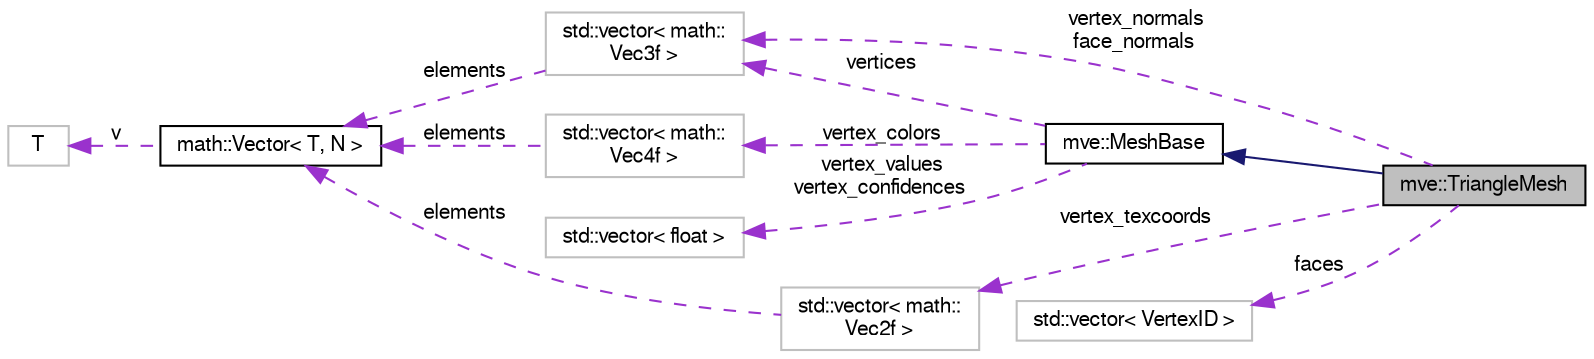 digraph "mve::TriangleMesh"
{
  edge [fontname="FreeSans",fontsize="10",labelfontname="FreeSans",labelfontsize="10"];
  node [fontname="FreeSans",fontsize="10",shape=record];
  rankdir="LR";
  Node0 [label="mve::TriangleMesh",height=0.2,width=0.4,color="black", fillcolor="grey75", style="filled", fontcolor="black"];
  Node1 -> Node0 [dir="back",color="midnightblue",fontsize="10",style="solid",fontname="FreeSans"];
  Node1 [label="mve::MeshBase",height=0.2,width=0.4,color="black", fillcolor="white", style="filled",URL="$classmve_1_1_mesh_base.html",tooltip="Base class for meshes. "];
  Node2 -> Node1 [dir="back",color="darkorchid3",fontsize="10",style="dashed",label=" vertex_colors" ,fontname="FreeSans"];
  Node2 [label="std::vector\< math::\lVec4f \>",height=0.2,width=0.4,color="grey75", fillcolor="white", style="filled"];
  Node3 -> Node2 [dir="back",color="darkorchid3",fontsize="10",style="dashed",label=" elements" ,fontname="FreeSans"];
  Node3 [label="math::Vector\< T, N \>",height=0.2,width=0.4,color="black", fillcolor="white", style="filled",URL="$classmath_1_1_vector.html",tooltip="Vector class for arbitrary dimensions and types. "];
  Node4 -> Node3 [dir="back",color="darkorchid3",fontsize="10",style="dashed",label=" v" ,fontname="FreeSans"];
  Node4 [label="T",height=0.2,width=0.4,color="grey75", fillcolor="white", style="filled"];
  Node5 -> Node1 [dir="back",color="darkorchid3",fontsize="10",style="dashed",label=" vertices" ,fontname="FreeSans"];
  Node5 [label="std::vector\< math::\lVec3f \>",height=0.2,width=0.4,color="grey75", fillcolor="white", style="filled"];
  Node3 -> Node5 [dir="back",color="darkorchid3",fontsize="10",style="dashed",label=" elements" ,fontname="FreeSans"];
  Node6 -> Node1 [dir="back",color="darkorchid3",fontsize="10",style="dashed",label=" vertex_values\nvertex_confidences" ,fontname="FreeSans"];
  Node6 [label="std::vector\< float \>",height=0.2,width=0.4,color="grey75", fillcolor="white", style="filled"];
  Node7 -> Node0 [dir="back",color="darkorchid3",fontsize="10",style="dashed",label=" faces" ,fontname="FreeSans"];
  Node7 [label="std::vector\< VertexID \>",height=0.2,width=0.4,color="grey75", fillcolor="white", style="filled"];
  Node8 -> Node0 [dir="back",color="darkorchid3",fontsize="10",style="dashed",label=" vertex_texcoords" ,fontname="FreeSans"];
  Node8 [label="std::vector\< math::\lVec2f \>",height=0.2,width=0.4,color="grey75", fillcolor="white", style="filled"];
  Node3 -> Node8 [dir="back",color="darkorchid3",fontsize="10",style="dashed",label=" elements" ,fontname="FreeSans"];
  Node5 -> Node0 [dir="back",color="darkorchid3",fontsize="10",style="dashed",label=" vertex_normals\nface_normals" ,fontname="FreeSans"];
}
